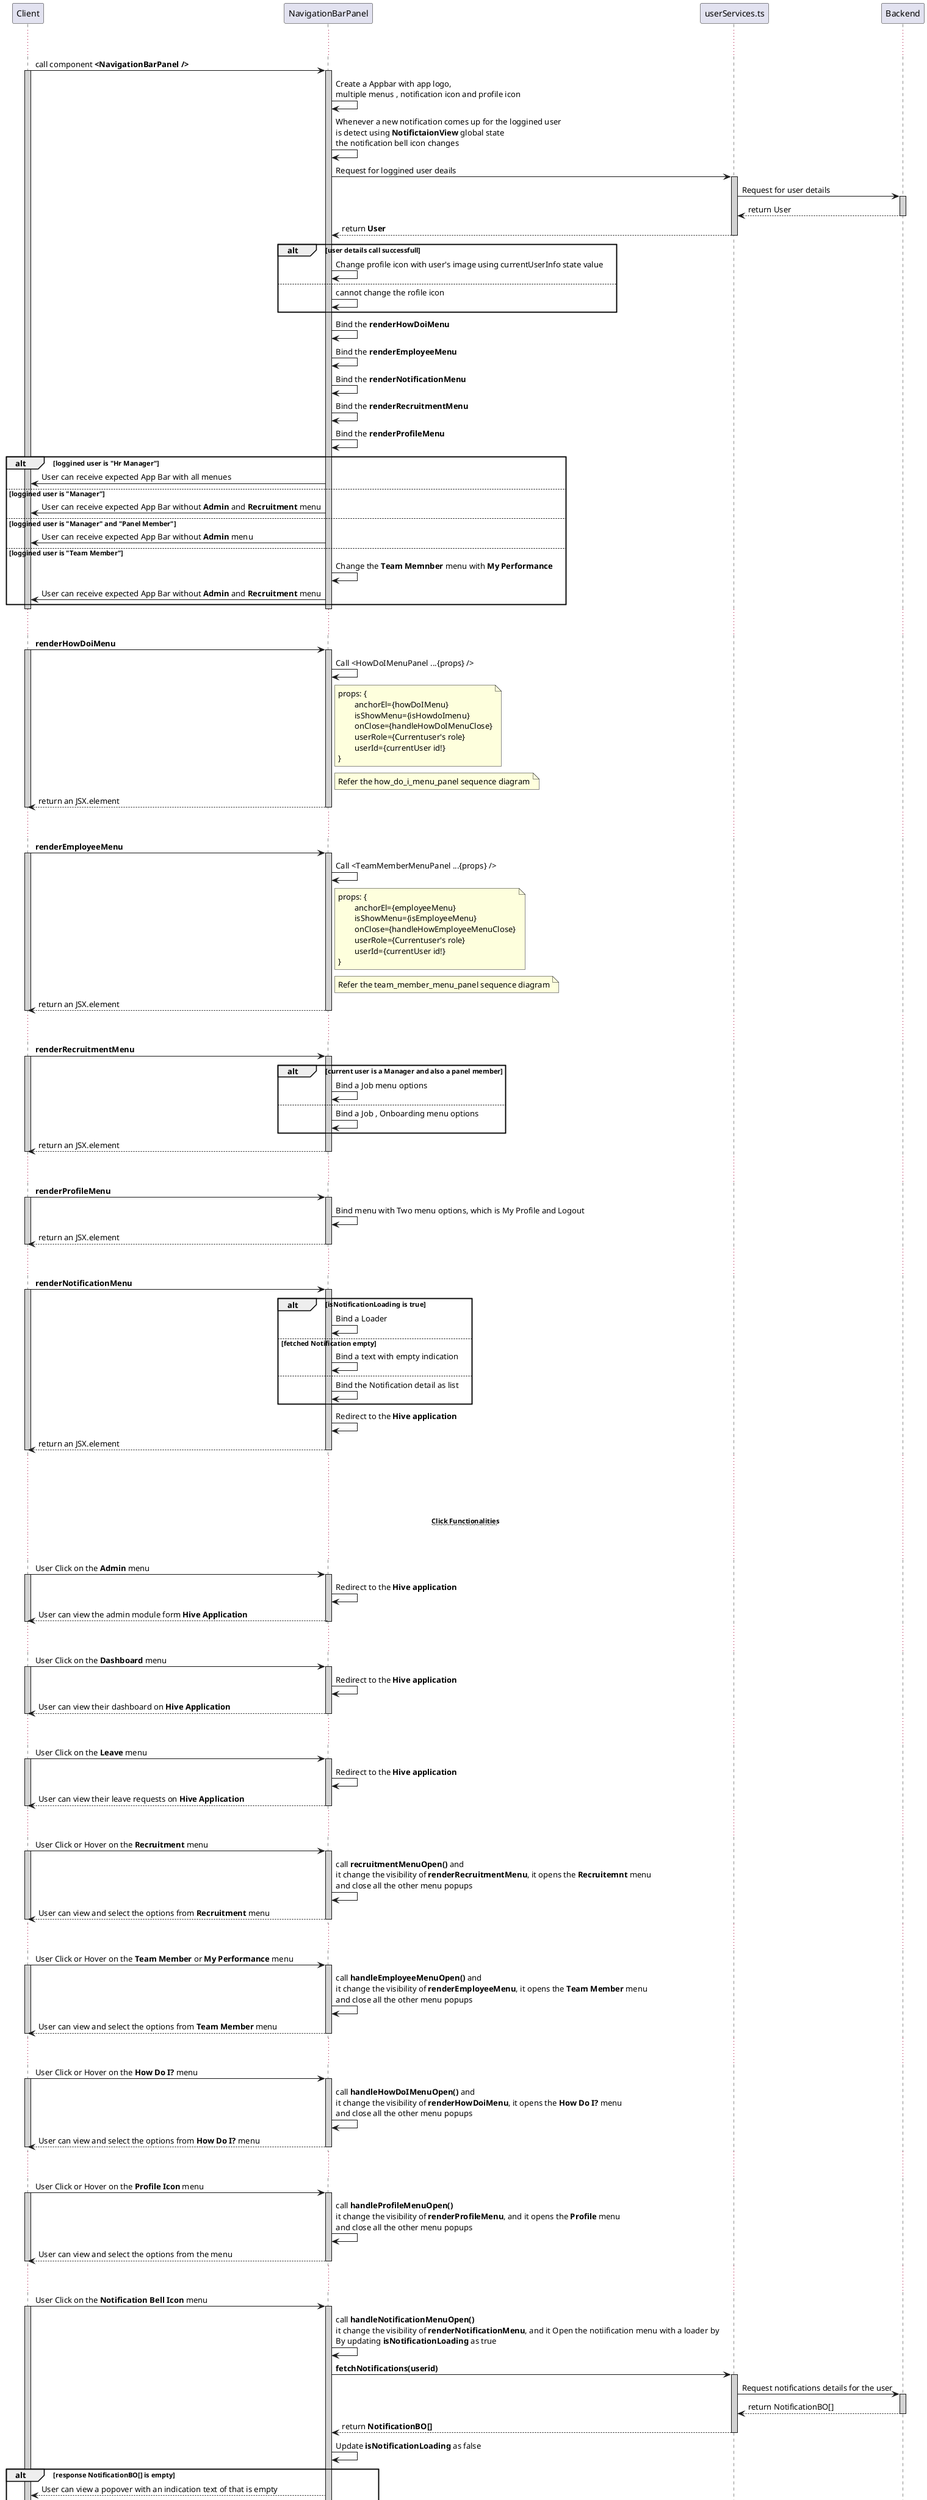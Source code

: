 @startuml NavigationBarPanel Sequence Diagram

participant Client 
participant NavigationBarPanel
... ...
Client -> NavigationBarPanel : call component **<NavigationBarPanel />**
activate Client #D3D3D3
activate NavigationBarPanel #D3D3D3
    NavigationBarPanel -> NavigationBarPanel : Create a Appbar with app logo,\nmultiple menus , notification icon and profile icon
    NavigationBarPanel -> NavigationBarPanel : Whenever a new notification comes up for the loggined user \nis detect using **NotifictaionView** global state \nthe notification bell icon changes
    NavigationBarPanel -> userServices.ts : Request for loggined user deails 
    activate userServices.ts #D3D3D3
        userServices.ts -> Backend : Request for user details
        activate Backend #D3D3D3
            userServices.ts <-- Backend : return User
        deactivate Backend
        NavigationBarPanel <-- userServices.ts : return **User**
    deactivate userServices.ts 
    alt user details call successfull
        NavigationBarPanel -> NavigationBarPanel : Change profile icon with user's image using currentUserInfo state value
    else 
        NavigationBarPanel -> NavigationBarPanel : cannot change the rofile icon
    end
    NavigationBarPanel -> NavigationBarPanel : Bind the **renderHowDoiMenu**  
    NavigationBarPanel -> NavigationBarPanel : Bind the **renderEmployeeMenu**
    NavigationBarPanel -> NavigationBarPanel : Bind the **renderNotificationMenu**  
    NavigationBarPanel -> NavigationBarPanel : Bind the **renderRecruitmentMenu**
    NavigationBarPanel -> NavigationBarPanel : Bind the **renderProfileMenu**
    alt loggined user is "Hr Manager"
        NavigationBarPanel -> Client : User can receive expected App Bar with all menues
    else loggined user is "Manager"
        NavigationBarPanel -> Client : User can receive expected App Bar without **Admin** and **Recruitment** menu
    else loggined user is "Manager" and "Panel Member"
        NavigationBarPanel -> Client : User can receive expected App Bar without **Admin** menu
    else loggined user is "Team Member"
        NavigationBarPanel -> NavigationBarPanel : Change the **Team Memnber** menu with **My Performance**
        NavigationBarPanel -> Client : User can receive expected App Bar without **Admin** and **Recruitment** menu 
    end
deactivate Client
deactivate NavigationBarPanel

... ...
Client -> NavigationBarPanel : **renderHowDoiMenu**
activate Client #D3D3D3
activate NavigationBarPanel #D3D3D3
    NavigationBarPanel -> NavigationBarPanel : Call <HowDoIMenuPanel ...{props} />
    note right of NavigationBarPanel : props: {\n\tanchorEl={howDoIMenu}\n\tisShowMenu={isHowdoImenu}\n\tonClose={handleHowDoIMenuClose}\n\tuserRole={Currentuser's role}\n\tuserId={currentUser id!}\n}
    note right of NavigationBarPanel : Refer the how_do_i_menu_panel sequence diagram
    Client <-- NavigationBarPanel : return an JSX.element
deactivate Client
deactivate NavigationBarPanel

... ...
Client -> NavigationBarPanel : **renderEmployeeMenu**
activate Client #D3D3D3
activate NavigationBarPanel #D3D3D3
    NavigationBarPanel -> NavigationBarPanel : Call <TeamMemberMenuPanel ...{props} />
    note right of NavigationBarPanel : props: {\n\tanchorEl={employeeMenu}\n\tisShowMenu={isEmployeeMenu}\n\tonClose={handleHowEmployeeMenuClose}\n\tuserRole={Currentuser's role}\n\tuserId={currentUser id!}\n}
    note right of NavigationBarPanel : Refer the team_member_menu_panel sequence diagram
    Client <-- NavigationBarPanel : return an JSX.element
deactivate Client
deactivate NavigationBarPanel

... ...
Client -> NavigationBarPanel : **renderRecruitmentMenu**
activate Client #D3D3D3
activate NavigationBarPanel #D3D3D3
    alt current user is a Manager and also a panel member
        NavigationBarPanel -> NavigationBarPanel : Bind a Job menu options  
    else 
        NavigationBarPanel -> NavigationBarPanel : Bind a Job , Onboarding menu options
    end
    Client <-- NavigationBarPanel : return an JSX.element
deactivate Client
deactivate NavigationBarPanel

... ...
Client -> NavigationBarPanel : **renderProfileMenu**
activate Client #D3D3D3
activate NavigationBarPanel #D3D3D3
    NavigationBarPanel -> NavigationBarPanel : Bind menu with Two menu options, which is My Profile and Logout
    Client <-- NavigationBarPanel : return an JSX.element
deactivate Client
deactivate NavigationBarPanel

... ...
Client -> NavigationBarPanel : **renderNotificationMenu**
activate Client #D3D3D3
activate NavigationBarPanel #D3D3D3
    alt isNotificationLoading is true
        NavigationBarPanel -> NavigationBarPanel : Bind a Loader
    else fetched Notification empty  
        NavigationBarPanel -> NavigationBarPanel : Bind a text with empty indication
    else 
        NavigationBarPanel -> NavigationBarPanel : Bind the Notification detail as list
    end
    NavigationBarPanel -> NavigationBarPanel : Redirect to the **Hive application**
    Client <-- NavigationBarPanel : return an JSX.element
deactivate Client
deactivate NavigationBarPanel

... ...
... ...
...~~**Click Functionalities**~~...
... ...
Client -> NavigationBarPanel : User Click on the **Admin** menu
activate Client #D3D3D3
activate NavigationBarPanel #D3D3D3
    NavigationBarPanel -> NavigationBarPanel : Redirect to the **Hive application**
    Client <-- NavigationBarPanel : User can view the admin module form **Hive Application**
deactivate Client
deactivate NavigationBarPanel

... ...
Client -> NavigationBarPanel : User Click on the **Dashboard** menu
activate Client #D3D3D3
activate NavigationBarPanel #D3D3D3
    NavigationBarPanel -> NavigationBarPanel : Redirect to the **Hive application**
    Client <-- NavigationBarPanel : User can view their dashboard on **Hive Application**
deactivate Client
deactivate NavigationBarPanel

... ...
Client -> NavigationBarPanel : User Click on the **Leave** menu
activate Client #D3D3D3
activate NavigationBarPanel #D3D3D3
    NavigationBarPanel -> NavigationBarPanel : Redirect to the **Hive application**
    Client <-- NavigationBarPanel : User can view their leave requests on **Hive Application**
deactivate Client
deactivate NavigationBarPanel

... ...
Client -> NavigationBarPanel : User Click or Hover on the **Recruitment** menu
activate Client #D3D3D3
activate NavigationBarPanel #D3D3D3
    NavigationBarPanel -> NavigationBarPanel : call **recruitmentMenuOpen()** and \nit change the visibility of **renderRecruitmentMenu**, it opens the **Recruitemnt** menu \nand close all the other menu popups
    Client <-- NavigationBarPanel : User can view and select the options from **Recruitment** menu
deactivate Client
deactivate NavigationBarPanel

... ...
Client -> NavigationBarPanel : User Click or Hover on the **Team Member** or **My Performance** menu
activate Client #D3D3D3
activate NavigationBarPanel #D3D3D3
    NavigationBarPanel -> NavigationBarPanel : call **handleEmployeeMenuOpen()** and \nit change the visibility of **renderEmployeeMenu**, it opens the **Team Member** menu \nand close all the other menu popups
    Client <-- NavigationBarPanel : User can view and select the options from **Team Member** menu
deactivate Client
deactivate NavigationBarPanel

... ... 
Client -> NavigationBarPanel : User Click or Hover on the **How Do I?** menu
activate Client #D3D3D3
activate NavigationBarPanel #D3D3D3
    NavigationBarPanel -> NavigationBarPanel : call **handleHowDoIMenuOpen()** and \nit change the visibility of **renderHowDoiMenu**, it opens the **How Do I?** menu \nand close all the other menu popups
    Client <-- NavigationBarPanel : User can view and select the options from **How Do I?** menu
deactivate Client
deactivate NavigationBarPanel

... ... 
Client -> NavigationBarPanel : User Click or Hover on the **Profile Icon** menu
activate Client #D3D3D3
activate NavigationBarPanel #D3D3D3
    NavigationBarPanel -> NavigationBarPanel : call **handleProfileMenuOpen()** \nit change the visibility of **renderProfileMenu**, and it opens the **Profile** menu \nand close all the other menu popups
    Client <-- NavigationBarPanel : User can view and select the options from the menu
deactivate Client
deactivate NavigationBarPanel

... ... 
Client -> NavigationBarPanel : User Click on the **Notification Bell Icon** menu
activate Client #D3D3D3
activate NavigationBarPanel #D3D3D3
    NavigationBarPanel -> NavigationBarPanel : call **handleNotificationMenuOpen()** \nit change the visibility of **renderNotificationMenu**, and it Open the notiification menu with a loader by \nBy updating **isNotificationLoading** as true
    NavigationBarPanel -> userServices.ts : **fetchNotifications(userid)**
    activate userServices.ts #D3D3D3
        userServices.ts -> Backend : Request notifications details for the user
        activate Backend #D3D3D3
            userServices.ts <-- Backend : return NotificationBO[]
        deactivate Backend 
        NavigationBarPanel <-- userServices.ts : return **NotificationBO[]**
    deactivate userServices.ts 
    NavigationBarPanel -> NavigationBarPanel : Update **isNotificationLoading** as false
    alt response NotificationBO[] is empty
        Client <-- NavigationBarPanel : User can view a popover with an indication text of that is empty
    else 
        Client <-- NavigationBarPanel : User can view the notifications for itself
    end
deactivate Client
deactivate NavigationBarPanel

... ...

Client -> NavigationBarPanel : When the user onClicks the menuItems  
activate Client #D3D3D3
    activate NavigationBarPanel #D3D3D3
        alt case: When user Clicks the **Jobs** menuItem
            NavigationBarPanel -> NavigationBarPanel : user will be navigated\n to `https://hive.avasoft.com/recruitment`
        else case : When user Clicks the **Onboarding** menuItem
            NavigationBarPanel -> NavigationBarPanel : user will be navigated\n to `https://hive.avasoft.com/Onboarding`
        else case : When user Clicks the **My Profile** menuItem
            NavigationBarPanel -> NavigationBarPanel : user will be navigated\n to `https://hive.avasoft.com/profilecontainer?EmpId=${currentUserInfo.userId}&IsTeamMember=true`
        else case : When user Clicks the **Logout** menuItem
            NavigationBarPanel -> NavigationBarPanel : call **logoutFromHive()**
            activate NavigationBarPanel #D16587
                NavigationBarPanel -> NavigationBarPanel : clear the **sessionStorage**  
                NavigationBarPanel -> NavigationBarPanel : user will be navigated\n to `https://hive.avasoft.com`
            deactivate NavigationBarPanel
        end
        Client <-- NavigationBarPanel : user will be redirected to the particular page in Hive application
    deactivate NavigationBarPanel
deactivate Client


@enduml